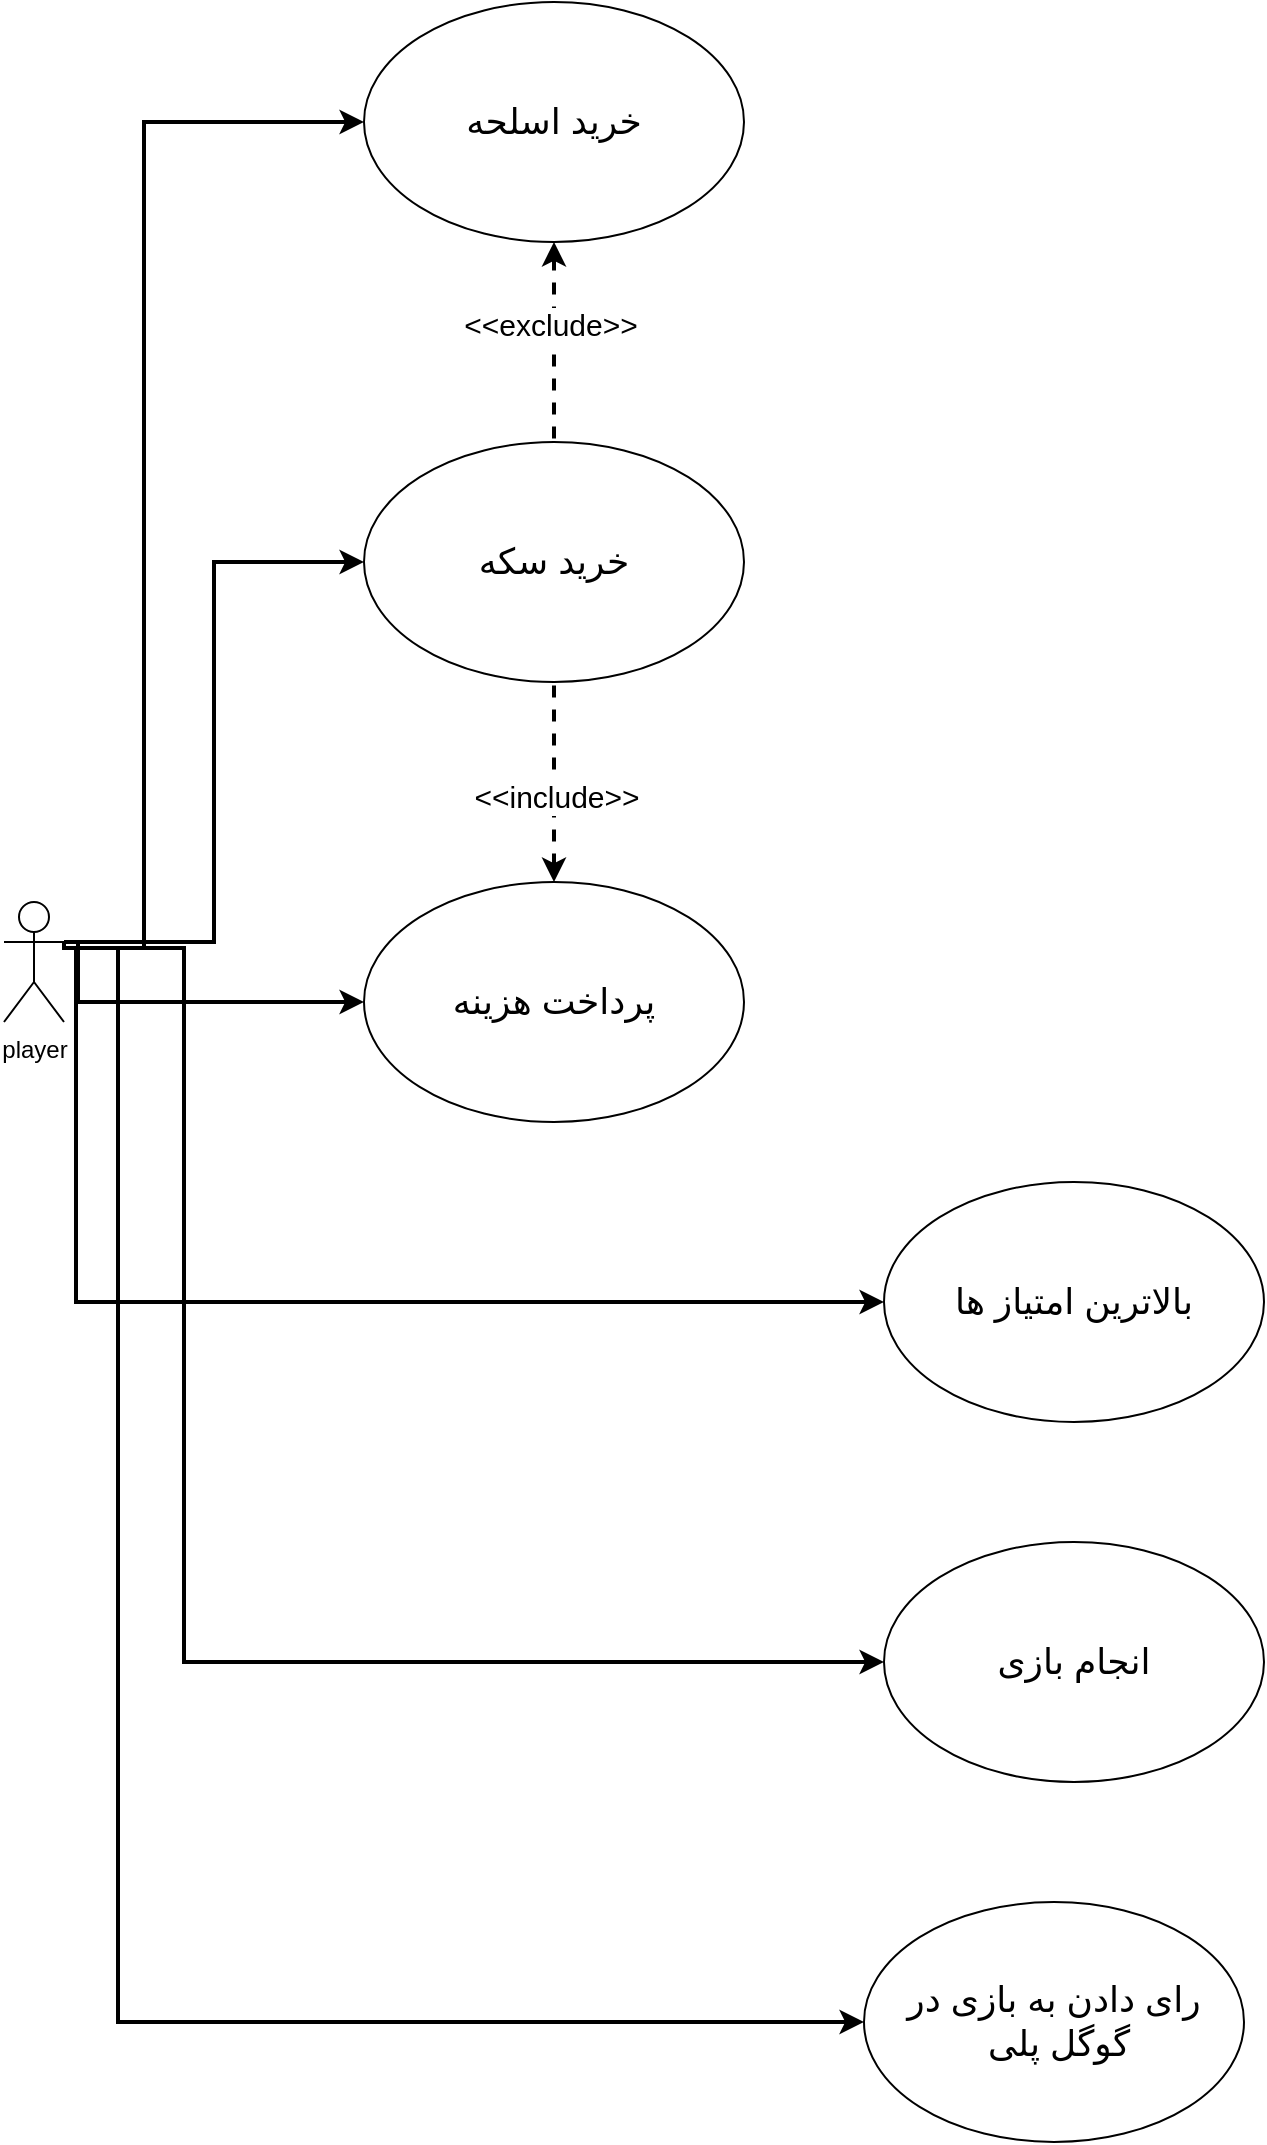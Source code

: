<mxfile version="14.1.8" type="device"><diagram id="jGQSxcD7D6V9-9gvQDwX" name="Page-1"><mxGraphModel dx="474" dy="275" grid="1" gridSize="10" guides="1" tooltips="1" connect="1" arrows="1" fold="1" page="1" pageScale="1" pageWidth="827" pageHeight="1169" math="0" shadow="0"><root><mxCell id="0"/><mxCell id="1" parent="0"/><mxCell id="LVQd3yP0Xx7qw4e7bhAi-15" style="edgeStyle=orthogonalEdgeStyle;rounded=0;orthogonalLoop=1;jettySize=auto;html=1;exitX=1;exitY=0.333;exitDx=0;exitDy=0;exitPerimeter=0;strokeWidth=2;entryX=0;entryY=0.5;entryDx=0;entryDy=0;" parent="1" target="LVQd3yP0Xx7qw4e7bhAi-3" edge="1"><mxGeometry relative="1" as="geometry"><mxPoint x="116" y="543" as="sourcePoint"/><mxPoint x="327" y="219" as="targetPoint"/><Array as="points"><mxPoint x="116" y="720"/></Array></mxGeometry></mxCell><mxCell id="LVQd3yP0Xx7qw4e7bhAi-16" style="edgeStyle=orthogonalEdgeStyle;rounded=0;orthogonalLoop=1;jettySize=auto;html=1;exitX=1;exitY=0.333;exitDx=0;exitDy=0;exitPerimeter=0;entryX=0;entryY=0.5;entryDx=0;entryDy=0;strokeWidth=2;" parent="1" source="LVQd3yP0Xx7qw4e7bhAi-1" target="LVQd3yP0Xx7qw4e7bhAi-5" edge="1"><mxGeometry relative="1" as="geometry"><Array as="points"><mxPoint x="150" y="543"/><mxPoint x="150" y="130"/></Array></mxGeometry></mxCell><mxCell id="LVQd3yP0Xx7qw4e7bhAi-17" style="edgeStyle=orthogonalEdgeStyle;rounded=0;orthogonalLoop=1;jettySize=auto;html=1;exitX=1;exitY=0.333;exitDx=0;exitDy=0;exitPerimeter=0;strokeWidth=2;entryX=0;entryY=0.5;entryDx=0;entryDy=0;" parent="1" source="LVQd3yP0Xx7qw4e7bhAi-1" target="LVQd3yP0Xx7qw4e7bhAi-6" edge="1"><mxGeometry relative="1" as="geometry"><Array as="points"><mxPoint x="117" y="570"/></Array><mxPoint x="480" y="880" as="targetPoint"/></mxGeometry></mxCell><mxCell id="LVQd3yP0Xx7qw4e7bhAi-18" style="edgeStyle=orthogonalEdgeStyle;rounded=0;orthogonalLoop=1;jettySize=auto;html=1;exitX=1;exitY=0.333;exitDx=0;exitDy=0;exitPerimeter=0;entryX=0;entryY=0.5;entryDx=0;entryDy=0;strokeWidth=2;" parent="1" source="LVQd3yP0Xx7qw4e7bhAi-1" target="LVQd3yP0Xx7qw4e7bhAi-7" edge="1"><mxGeometry relative="1" as="geometry"><Array as="points"><mxPoint x="137" y="543"/><mxPoint x="137" y="1080"/></Array></mxGeometry></mxCell><mxCell id="DAEuZaB3Y6O0CVW6iZvl-1" style="edgeStyle=orthogonalEdgeStyle;rounded=0;orthogonalLoop=1;jettySize=auto;html=1;exitX=1;exitY=0.333;exitDx=0;exitDy=0;exitPerimeter=0;entryX=0;entryY=0.5;entryDx=0;entryDy=0;startArrow=none;startFill=0;endArrow=classic;endFill=1;strokeWidth=2;" edge="1" parent="1" source="LVQd3yP0Xx7qw4e7bhAi-1" target="LVQd3yP0Xx7qw4e7bhAi-4"><mxGeometry relative="1" as="geometry"/></mxCell><mxCell id="DAEuZaB3Y6O0CVW6iZvl-3" style="edgeStyle=orthogonalEdgeStyle;rounded=0;orthogonalLoop=1;jettySize=auto;html=1;exitX=1;exitY=0.333;exitDx=0;exitDy=0;exitPerimeter=0;entryX=0;entryY=0.5;entryDx=0;entryDy=0;startArrow=none;startFill=0;endArrow=classic;endFill=1;strokeWidth=2;" edge="1" parent="1" source="LVQd3yP0Xx7qw4e7bhAi-1" target="DAEuZaB3Y6O0CVW6iZvl-2"><mxGeometry relative="1" as="geometry"><Array as="points"><mxPoint x="170" y="543"/><mxPoint x="170" y="900"/></Array></mxGeometry></mxCell><mxCell id="LVQd3yP0Xx7qw4e7bhAi-1" value="player" style="shape=umlActor;verticalLabelPosition=bottom;verticalAlign=top;html=1;outlineConnect=0;" parent="1" vertex="1"><mxGeometry x="80" y="520" width="30" height="60" as="geometry"/></mxCell><mxCell id="LVQd3yP0Xx7qw4e7bhAi-3" value="&lt;font style=&quot;font-size: 18px&quot;&gt;بالاترین امتیاز ها&lt;/font&gt;" style="ellipse;whiteSpace=wrap;html=1;" parent="1" vertex="1"><mxGeometry x="520" y="660" width="190" height="120" as="geometry"/></mxCell><mxCell id="lMUuXHPZrGBMbPszMHzG-6" style="edgeStyle=orthogonalEdgeStyle;rounded=0;orthogonalLoop=1;jettySize=auto;html=1;entryX=0.5;entryY=0;entryDx=0;entryDy=0;dashed=1;startArrow=classic;startFill=1;endArrow=none;endFill=0;strokeWidth=2;" parent="1" source="LVQd3yP0Xx7qw4e7bhAi-5" target="LVQd3yP0Xx7qw4e7bhAi-4" edge="1"><mxGeometry relative="1" as="geometry"/></mxCell><mxCell id="lMUuXHPZrGBMbPszMHzG-7" value="&lt;font style=&quot;font-size: 15px&quot;&gt;&amp;lt;&amp;lt;exclude&amp;gt;&amp;gt;&lt;/font&gt;" style="edgeLabel;html=1;align=center;verticalAlign=middle;resizable=0;points=[];" parent="lMUuXHPZrGBMbPszMHzG-6" vertex="1" connectable="0"><mxGeometry x="-0.177" y="-2" relative="1" as="geometry"><mxPoint as="offset"/></mxGeometry></mxCell><mxCell id="LVQd3yP0Xx7qw4e7bhAi-5" value="&lt;span style=&quot;font-size: 18px&quot;&gt;خرید اسلحه&lt;/span&gt;" style="ellipse;whiteSpace=wrap;html=1;" parent="1" vertex="1"><mxGeometry x="260" y="70" width="190" height="120" as="geometry"/></mxCell><mxCell id="lMUuXHPZrGBMbPszMHzG-4" style="edgeStyle=orthogonalEdgeStyle;rounded=0;orthogonalLoop=1;jettySize=auto;html=1;exitX=0.5;exitY=0;exitDx=0;exitDy=0;entryX=0.5;entryY=1;entryDx=0;entryDy=0;startArrow=classic;startFill=1;endArrow=none;endFill=0;strokeWidth=2;dashed=1;" parent="1" source="LVQd3yP0Xx7qw4e7bhAi-6" target="LVQd3yP0Xx7qw4e7bhAi-4" edge="1"><mxGeometry relative="1" as="geometry"/></mxCell><mxCell id="lMUuXHPZrGBMbPszMHzG-5" value="&lt;font style=&quot;font-size: 15px&quot;&gt;&amp;lt;&amp;lt;include&amp;gt;&amp;gt;&lt;/font&gt;" style="edgeLabel;html=1;align=center;verticalAlign=middle;resizable=0;points=[];" parent="lMUuXHPZrGBMbPszMHzG-4" vertex="1" connectable="0"><mxGeometry x="-0.126" y="-1" relative="1" as="geometry"><mxPoint as="offset"/></mxGeometry></mxCell><mxCell id="LVQd3yP0Xx7qw4e7bhAi-6" value="&lt;font style=&quot;font-size: 18px&quot;&gt;پرداخت هزینه&lt;/font&gt;" style="ellipse;whiteSpace=wrap;html=1;" parent="1" vertex="1"><mxGeometry x="260" y="510" width="190" height="120" as="geometry"/></mxCell><mxCell id="LVQd3yP0Xx7qw4e7bhAi-7" value="&lt;span style=&quot;font-size: 18px&quot;&gt;رای دادن به بازی در&lt;/span&gt;&lt;br style=&quot;font-size: 18px&quot;&gt;&lt;span style=&quot;font-size: 18px&quot;&gt;&amp;nbsp;گوگل پلی&lt;/span&gt;" style="ellipse;whiteSpace=wrap;html=1;" parent="1" vertex="1"><mxGeometry x="510" y="1020" width="190" height="120" as="geometry"/></mxCell><mxCell id="LVQd3yP0Xx7qw4e7bhAi-4" value="&lt;font style=&quot;font-size: 18px&quot;&gt;خرید سکه&lt;/font&gt;" style="ellipse;whiteSpace=wrap;html=1;" parent="1" vertex="1"><mxGeometry x="260" y="290" width="190" height="120" as="geometry"/></mxCell><mxCell id="DAEuZaB3Y6O0CVW6iZvl-2" value="&lt;span style=&quot;font-size: 18px&quot;&gt;انجام بازی&lt;/span&gt;" style="ellipse;whiteSpace=wrap;html=1;" vertex="1" parent="1"><mxGeometry x="520" y="840" width="190" height="120" as="geometry"/></mxCell></root></mxGraphModel></diagram></mxfile>